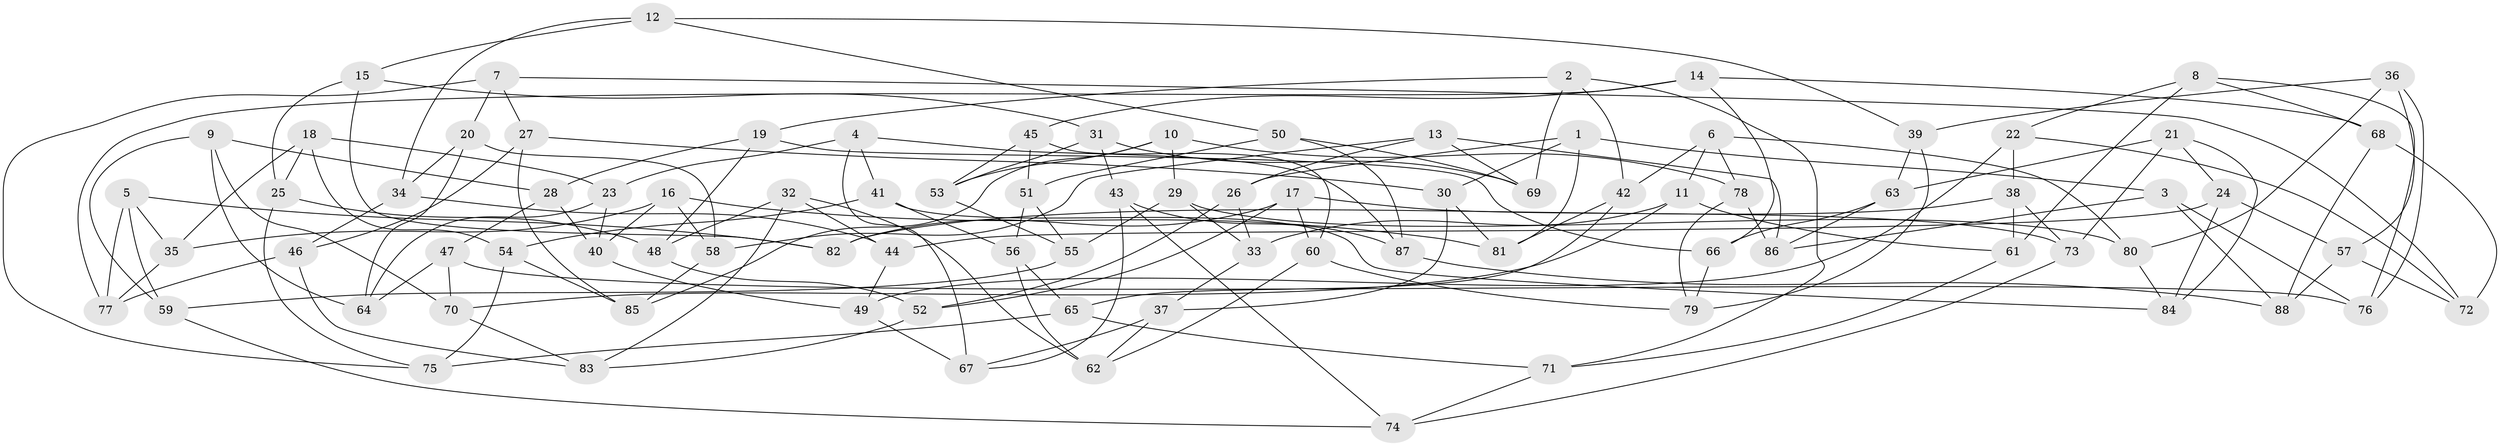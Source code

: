 // coarse degree distribution, {9: 0.045454545454545456, 5: 0.022727272727272728, 10: 0.11363636363636363, 6: 0.045454545454545456, 4: 0.5, 8: 0.045454545454545456, 3: 0.1590909090909091, 11: 0.045454545454545456, 2: 0.022727272727272728}
// Generated by graph-tools (version 1.1) at 2025/43/03/06/25 01:43:21]
// undirected, 88 vertices, 176 edges
graph export_dot {
graph [start="1"]
  node [color=gray90,style=filled];
  1;
  2;
  3;
  4;
  5;
  6;
  7;
  8;
  9;
  10;
  11;
  12;
  13;
  14;
  15;
  16;
  17;
  18;
  19;
  20;
  21;
  22;
  23;
  24;
  25;
  26;
  27;
  28;
  29;
  30;
  31;
  32;
  33;
  34;
  35;
  36;
  37;
  38;
  39;
  40;
  41;
  42;
  43;
  44;
  45;
  46;
  47;
  48;
  49;
  50;
  51;
  52;
  53;
  54;
  55;
  56;
  57;
  58;
  59;
  60;
  61;
  62;
  63;
  64;
  65;
  66;
  67;
  68;
  69;
  70;
  71;
  72;
  73;
  74;
  75;
  76;
  77;
  78;
  79;
  80;
  81;
  82;
  83;
  84;
  85;
  86;
  87;
  88;
  1 -- 81;
  1 -- 3;
  1 -- 26;
  1 -- 30;
  2 -- 71;
  2 -- 69;
  2 -- 19;
  2 -- 42;
  3 -- 86;
  3 -- 76;
  3 -- 88;
  4 -- 67;
  4 -- 23;
  4 -- 41;
  4 -- 87;
  5 -- 35;
  5 -- 82;
  5 -- 77;
  5 -- 59;
  6 -- 42;
  6 -- 80;
  6 -- 11;
  6 -- 78;
  7 -- 20;
  7 -- 75;
  7 -- 72;
  7 -- 27;
  8 -- 61;
  8 -- 76;
  8 -- 68;
  8 -- 22;
  9 -- 59;
  9 -- 64;
  9 -- 28;
  9 -- 70;
  10 -- 29;
  10 -- 78;
  10 -- 53;
  10 -- 85;
  11 -- 61;
  11 -- 33;
  11 -- 70;
  12 -- 39;
  12 -- 34;
  12 -- 50;
  12 -- 15;
  13 -- 26;
  13 -- 69;
  13 -- 86;
  13 -- 58;
  14 -- 68;
  14 -- 66;
  14 -- 45;
  14 -- 77;
  15 -- 82;
  15 -- 25;
  15 -- 31;
  16 -- 40;
  16 -- 81;
  16 -- 35;
  16 -- 58;
  17 -- 73;
  17 -- 60;
  17 -- 82;
  17 -- 52;
  18 -- 23;
  18 -- 25;
  18 -- 54;
  18 -- 35;
  19 -- 28;
  19 -- 48;
  19 -- 66;
  20 -- 64;
  20 -- 34;
  20 -- 58;
  21 -- 84;
  21 -- 63;
  21 -- 73;
  21 -- 24;
  22 -- 72;
  22 -- 49;
  22 -- 38;
  23 -- 64;
  23 -- 40;
  24 -- 57;
  24 -- 44;
  24 -- 84;
  25 -- 48;
  25 -- 75;
  26 -- 33;
  26 -- 52;
  27 -- 85;
  27 -- 30;
  27 -- 46;
  28 -- 47;
  28 -- 40;
  29 -- 80;
  29 -- 55;
  29 -- 33;
  30 -- 81;
  30 -- 37;
  31 -- 43;
  31 -- 69;
  31 -- 53;
  32 -- 62;
  32 -- 44;
  32 -- 83;
  32 -- 48;
  33 -- 37;
  34 -- 46;
  34 -- 44;
  35 -- 77;
  36 -- 39;
  36 -- 76;
  36 -- 57;
  36 -- 80;
  37 -- 67;
  37 -- 62;
  38 -- 82;
  38 -- 61;
  38 -- 73;
  39 -- 79;
  39 -- 63;
  40 -- 49;
  41 -- 54;
  41 -- 84;
  41 -- 56;
  42 -- 81;
  42 -- 65;
  43 -- 74;
  43 -- 87;
  43 -- 67;
  44 -- 49;
  45 -- 53;
  45 -- 51;
  45 -- 60;
  46 -- 83;
  46 -- 77;
  47 -- 76;
  47 -- 70;
  47 -- 64;
  48 -- 52;
  49 -- 67;
  50 -- 87;
  50 -- 51;
  50 -- 69;
  51 -- 56;
  51 -- 55;
  52 -- 83;
  53 -- 55;
  54 -- 75;
  54 -- 85;
  55 -- 59;
  56 -- 65;
  56 -- 62;
  57 -- 88;
  57 -- 72;
  58 -- 85;
  59 -- 74;
  60 -- 79;
  60 -- 62;
  61 -- 71;
  63 -- 86;
  63 -- 66;
  65 -- 75;
  65 -- 71;
  66 -- 79;
  68 -- 72;
  68 -- 88;
  70 -- 83;
  71 -- 74;
  73 -- 74;
  78 -- 86;
  78 -- 79;
  80 -- 84;
  87 -- 88;
}
